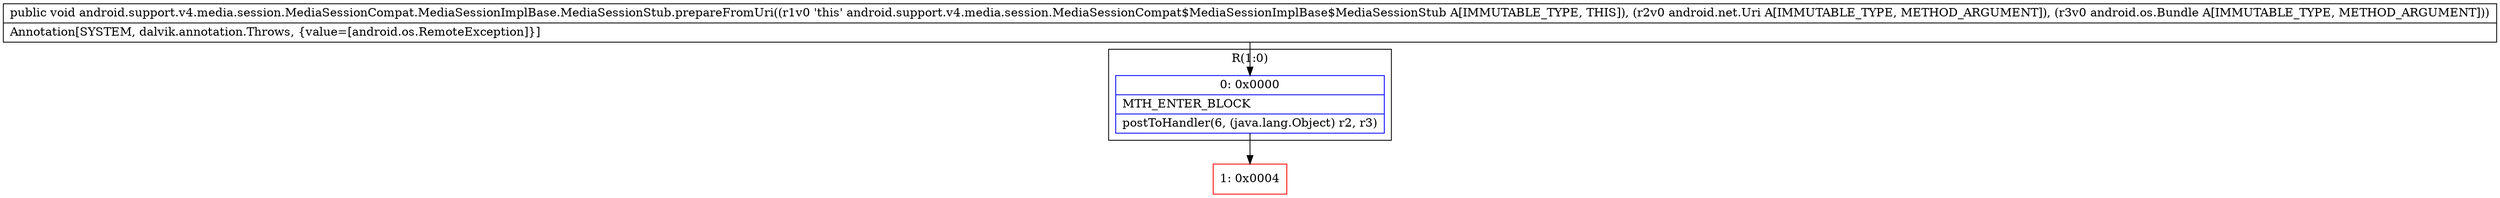 digraph "CFG forandroid.support.v4.media.session.MediaSessionCompat.MediaSessionImplBase.MediaSessionStub.prepareFromUri(Landroid\/net\/Uri;Landroid\/os\/Bundle;)V" {
subgraph cluster_Region_809236929 {
label = "R(1:0)";
node [shape=record,color=blue];
Node_0 [shape=record,label="{0\:\ 0x0000|MTH_ENTER_BLOCK\l|postToHandler(6, (java.lang.Object) r2, r3)\l}"];
}
Node_1 [shape=record,color=red,label="{1\:\ 0x0004}"];
MethodNode[shape=record,label="{public void android.support.v4.media.session.MediaSessionCompat.MediaSessionImplBase.MediaSessionStub.prepareFromUri((r1v0 'this' android.support.v4.media.session.MediaSessionCompat$MediaSessionImplBase$MediaSessionStub A[IMMUTABLE_TYPE, THIS]), (r2v0 android.net.Uri A[IMMUTABLE_TYPE, METHOD_ARGUMENT]), (r3v0 android.os.Bundle A[IMMUTABLE_TYPE, METHOD_ARGUMENT]))  | Annotation[SYSTEM, dalvik.annotation.Throws, \{value=[android.os.RemoteException]\}]\l}"];
MethodNode -> Node_0;
Node_0 -> Node_1;
}

